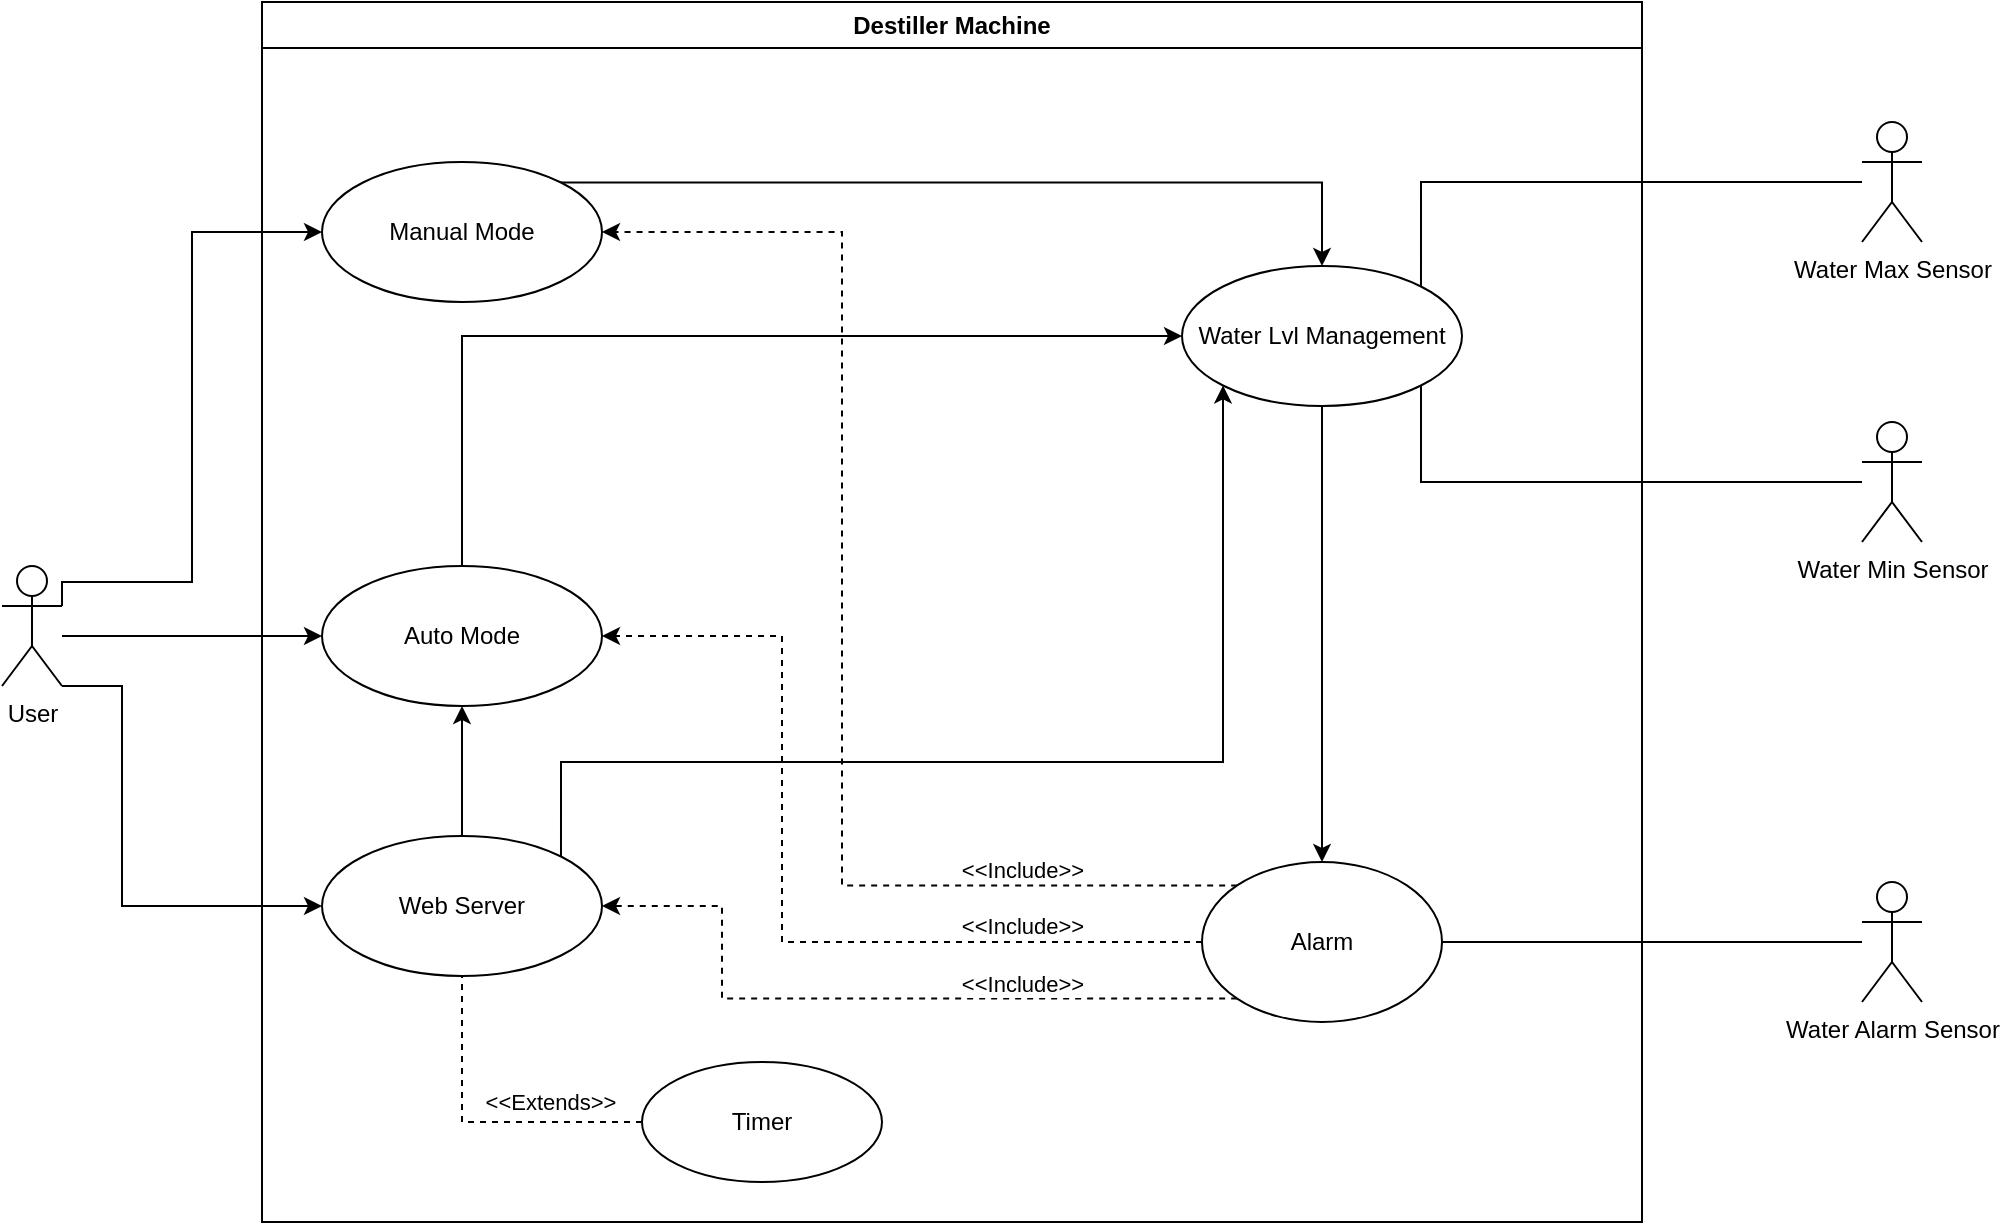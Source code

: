 <mxfile version="24.7.5">
  <diagram name="Page-1" id="02OHLNTuQw8QIuUqoBXK">
    <mxGraphModel dx="1195" dy="703" grid="1" gridSize="10" guides="1" tooltips="1" connect="1" arrows="1" fold="1" page="1" pageScale="1" pageWidth="1920" pageHeight="1200" math="0" shadow="0">
      <root>
        <mxCell id="0" />
        <mxCell id="1" parent="0" />
        <mxCell id="6fuXIlah6um0GtCnstSW-5" value="Destiller Machine" style="swimlane;whiteSpace=wrap;html=1;movable=1;resizable=1;rotatable=1;deletable=1;editable=1;locked=0;connectable=1;container=0;" parent="1" vertex="1">
          <mxGeometry x="250" y="50" width="690" height="610" as="geometry">
            <mxRectangle x="250" y="70" width="140" height="30" as="alternateBounds" />
          </mxGeometry>
        </mxCell>
        <mxCell id="ko4Hbw_O7ks2pbXp4XgB-5" style="edgeStyle=orthogonalEdgeStyle;rounded=0;orthogonalLoop=1;jettySize=auto;html=1;exitX=1;exitY=1;exitDx=0;exitDy=0;exitPerimeter=0;entryX=0;entryY=0.5;entryDx=0;entryDy=0;" parent="6fuXIlah6um0GtCnstSW-5" source="6fuXIlah6um0GtCnstSW-1" target="6fuXIlah6um0GtCnstSW-43" edge="1">
          <mxGeometry relative="1" as="geometry">
            <Array as="points">
              <mxPoint x="-70" y="342" />
              <mxPoint x="-70" y="452" />
            </Array>
          </mxGeometry>
        </mxCell>
        <mxCell id="pkPgyWZfmmGzeD26uBhY-2" style="edgeStyle=orthogonalEdgeStyle;rounded=0;orthogonalLoop=1;jettySize=auto;html=1;entryX=0;entryY=0.5;entryDx=0;entryDy=0;" edge="1" parent="6fuXIlah6um0GtCnstSW-5" source="6fuXIlah6um0GtCnstSW-1" target="6fuXIlah6um0GtCnstSW-4">
          <mxGeometry relative="1" as="geometry">
            <Array as="points">
              <mxPoint x="-70" y="317" />
              <mxPoint x="-70" y="317" />
            </Array>
          </mxGeometry>
        </mxCell>
        <mxCell id="pkPgyWZfmmGzeD26uBhY-3" style="edgeStyle=orthogonalEdgeStyle;rounded=0;orthogonalLoop=1;jettySize=auto;html=1;exitX=1;exitY=0.333;exitDx=0;exitDy=0;exitPerimeter=0;entryX=0;entryY=0.5;entryDx=0;entryDy=0;" edge="1" parent="6fuXIlah6um0GtCnstSW-5" source="6fuXIlah6um0GtCnstSW-1" target="6fuXIlah6um0GtCnstSW-42">
          <mxGeometry relative="1" as="geometry">
            <Array as="points">
              <mxPoint x="-100" y="290" />
              <mxPoint x="-35" y="290" />
              <mxPoint x="-35" y="115" />
            </Array>
          </mxGeometry>
        </mxCell>
        <mxCell id="6fuXIlah6um0GtCnstSW-1" value="User" style="shape=umlActor;verticalLabelPosition=bottom;verticalAlign=top;html=1;outlineConnect=0;" parent="6fuXIlah6um0GtCnstSW-5" vertex="1">
          <mxGeometry x="-130" y="282" width="30" height="60" as="geometry" />
        </mxCell>
        <mxCell id="pkPgyWZfmmGzeD26uBhY-4" style="edgeStyle=orthogonalEdgeStyle;rounded=0;orthogonalLoop=1;jettySize=auto;html=1;entryX=0.5;entryY=0;entryDx=0;entryDy=0;exitX=1;exitY=0;exitDx=0;exitDy=0;" edge="1" parent="6fuXIlah6um0GtCnstSW-5" source="6fuXIlah6um0GtCnstSW-42" target="6fuXIlah6um0GtCnstSW-44">
          <mxGeometry relative="1" as="geometry" />
        </mxCell>
        <mxCell id="6fuXIlah6um0GtCnstSW-42" value="Manual Mode" style="ellipse;whiteSpace=wrap;html=1;" parent="6fuXIlah6um0GtCnstSW-5" vertex="1">
          <mxGeometry x="30" y="80" width="140" height="70" as="geometry" />
        </mxCell>
        <mxCell id="pkPgyWZfmmGzeD26uBhY-5" style="edgeStyle=orthogonalEdgeStyle;rounded=0;orthogonalLoop=1;jettySize=auto;html=1;entryX=0.5;entryY=1;entryDx=0;entryDy=0;" edge="1" parent="6fuXIlah6um0GtCnstSW-5" source="6fuXIlah6um0GtCnstSW-43" target="6fuXIlah6um0GtCnstSW-4">
          <mxGeometry relative="1" as="geometry" />
        </mxCell>
        <mxCell id="pkPgyWZfmmGzeD26uBhY-6" style="edgeStyle=orthogonalEdgeStyle;rounded=0;orthogonalLoop=1;jettySize=auto;html=1;exitX=1;exitY=0;exitDx=0;exitDy=0;entryX=0;entryY=1;entryDx=0;entryDy=0;" edge="1" parent="6fuXIlah6um0GtCnstSW-5" source="6fuXIlah6um0GtCnstSW-43" target="6fuXIlah6um0GtCnstSW-44">
          <mxGeometry relative="1" as="geometry">
            <Array as="points">
              <mxPoint x="150" y="380" />
              <mxPoint x="480" y="380" />
            </Array>
          </mxGeometry>
        </mxCell>
        <mxCell id="6fuXIlah6um0GtCnstSW-43" value="Web Server" style="ellipse;whiteSpace=wrap;html=1;" parent="6fuXIlah6um0GtCnstSW-5" vertex="1">
          <mxGeometry x="30" y="417" width="140" height="70" as="geometry" />
        </mxCell>
        <mxCell id="6fuXIlah6um0GtCnstSW-4" value="Auto Mode" style="ellipse;whiteSpace=wrap;html=1;" parent="6fuXIlah6um0GtCnstSW-5" vertex="1">
          <mxGeometry x="30" y="282" width="140" height="70" as="geometry" />
        </mxCell>
        <mxCell id="6fuXIlah6um0GtCnstSW-51" style="edgeStyle=orthogonalEdgeStyle;rounded=0;orthogonalLoop=1;jettySize=auto;html=1;entryX=0.5;entryY=0;entryDx=0;entryDy=0;endArrow=none;endFill=0;startArrow=classic;startFill=1;" parent="6fuXIlah6um0GtCnstSW-5" source="6fuXIlah6um0GtCnstSW-44" target="6fuXIlah6um0GtCnstSW-4" edge="1">
          <mxGeometry relative="1" as="geometry" />
        </mxCell>
        <mxCell id="6fuXIlah6um0GtCnstSW-44" value="Water Lvl Management" style="ellipse;whiteSpace=wrap;html=1;" parent="6fuXIlah6um0GtCnstSW-5" vertex="1">
          <mxGeometry x="460" y="132" width="140" height="70" as="geometry" />
        </mxCell>
        <mxCell id="6fuXIlah6um0GtCnstSW-47" style="edgeStyle=orthogonalEdgeStyle;rounded=0;orthogonalLoop=1;jettySize=auto;html=1;entryX=1;entryY=1;entryDx=0;entryDy=0;endArrow=none;endFill=0;" parent="6fuXIlah6um0GtCnstSW-5" source="6fuXIlah6um0GtCnstSW-8" target="6fuXIlah6um0GtCnstSW-44" edge="1">
          <mxGeometry relative="1" as="geometry" />
        </mxCell>
        <mxCell id="6fuXIlah6um0GtCnstSW-8" value="Water Min Sensor" style="shape=umlActor;verticalLabelPosition=bottom;verticalAlign=top;html=1;outlineConnect=0;" parent="6fuXIlah6um0GtCnstSW-5" vertex="1">
          <mxGeometry x="800" y="210" width="30" height="60" as="geometry" />
        </mxCell>
        <mxCell id="6fuXIlah6um0GtCnstSW-46" style="edgeStyle=orthogonalEdgeStyle;rounded=0;orthogonalLoop=1;jettySize=auto;html=1;entryX=1;entryY=0;entryDx=0;entryDy=0;endArrow=none;endFill=0;" parent="6fuXIlah6um0GtCnstSW-5" source="6fuXIlah6um0GtCnstSW-10" target="6fuXIlah6um0GtCnstSW-44" edge="1">
          <mxGeometry relative="1" as="geometry" />
        </mxCell>
        <mxCell id="6fuXIlah6um0GtCnstSW-10" value="Water Max Sensor" style="shape=umlActor;verticalLabelPosition=bottom;verticalAlign=top;html=1;outlineConnect=0;" parent="6fuXIlah6um0GtCnstSW-5" vertex="1">
          <mxGeometry x="800" y="60" width="30" height="60" as="geometry" />
        </mxCell>
        <mxCell id="6fuXIlah6um0GtCnstSW-45" style="edgeStyle=orthogonalEdgeStyle;rounded=0;orthogonalLoop=1;jettySize=auto;html=1;entryX=1;entryY=0.5;entryDx=0;entryDy=0;endArrow=none;endFill=0;" parent="6fuXIlah6um0GtCnstSW-5" source="6fuXIlah6um0GtCnstSW-12" target="6fuXIlah6um0GtCnstSW-39" edge="1">
          <mxGeometry relative="1" as="geometry" />
        </mxCell>
        <mxCell id="6fuXIlah6um0GtCnstSW-12" value="Water Alarm Sensor" style="shape=umlActor;verticalLabelPosition=bottom;verticalAlign=top;html=1;outlineConnect=0;" parent="6fuXIlah6um0GtCnstSW-5" vertex="1">
          <mxGeometry x="800" y="440" width="30" height="60" as="geometry" />
        </mxCell>
        <mxCell id="6fuXIlah6um0GtCnstSW-48" style="edgeStyle=orthogonalEdgeStyle;rounded=0;orthogonalLoop=1;jettySize=auto;html=1;entryX=1;entryY=0.5;entryDx=0;entryDy=0;exitX=0;exitY=0;exitDx=0;exitDy=0;startArrow=none;startFill=0;endArrow=classic;endFill=1;dashed=1;" parent="6fuXIlah6um0GtCnstSW-5" source="6fuXIlah6um0GtCnstSW-39" target="6fuXIlah6um0GtCnstSW-42" edge="1">
          <mxGeometry relative="1" as="geometry">
            <Array as="points">
              <mxPoint x="290" y="442" />
              <mxPoint x="290" y="115" />
            </Array>
          </mxGeometry>
        </mxCell>
        <mxCell id="tcUlLG25VOTnAEgbLt3c-2" value="&amp;lt;&amp;lt;Include&amp;gt;&amp;gt;" style="edgeLabel;html=1;align=center;verticalAlign=middle;resizable=0;points=[];" parent="6fuXIlah6um0GtCnstSW-48" vertex="1" connectable="0">
          <mxGeometry x="-0.494" relative="1" as="geometry">
            <mxPoint x="55" y="-8" as="offset" />
          </mxGeometry>
        </mxCell>
        <mxCell id="6fuXIlah6um0GtCnstSW-49" style="edgeStyle=orthogonalEdgeStyle;rounded=0;orthogonalLoop=1;jettySize=auto;html=1;entryX=1;entryY=0.5;entryDx=0;entryDy=0;startArrow=none;startFill=0;endArrow=classic;endFill=1;dashed=1;" parent="6fuXIlah6um0GtCnstSW-5" source="6fuXIlah6um0GtCnstSW-39" target="6fuXIlah6um0GtCnstSW-4" edge="1">
          <mxGeometry relative="1" as="geometry">
            <Array as="points">
              <mxPoint x="260" y="470" />
              <mxPoint x="260" y="317" />
            </Array>
          </mxGeometry>
        </mxCell>
        <mxCell id="tcUlLG25VOTnAEgbLt3c-3" value="&amp;lt;&amp;lt;Include&amp;gt;&amp;gt;" style="edgeLabel;html=1;align=center;verticalAlign=middle;resizable=0;points=[];" parent="6fuXIlah6um0GtCnstSW-49" vertex="1" connectable="0">
          <mxGeometry x="-0.452" relative="1" as="geometry">
            <mxPoint x="34" y="-8" as="offset" />
          </mxGeometry>
        </mxCell>
        <mxCell id="6fuXIlah6um0GtCnstSW-50" style="edgeStyle=orthogonalEdgeStyle;rounded=0;orthogonalLoop=1;jettySize=auto;html=1;exitX=0;exitY=1;exitDx=0;exitDy=0;entryX=1;entryY=0.5;entryDx=0;entryDy=0;startArrow=none;startFill=0;endArrow=classic;endFill=1;dashed=1;" parent="6fuXIlah6um0GtCnstSW-5" source="6fuXIlah6um0GtCnstSW-39" target="6fuXIlah6um0GtCnstSW-43" edge="1">
          <mxGeometry relative="1" as="geometry">
            <Array as="points">
              <mxPoint x="230" y="498" />
              <mxPoint x="230" y="452" />
            </Array>
          </mxGeometry>
        </mxCell>
        <mxCell id="tcUlLG25VOTnAEgbLt3c-4" value="&amp;lt;&amp;lt;Include&amp;gt;&amp;gt;" style="edgeLabel;html=1;align=center;verticalAlign=middle;resizable=0;points=[];" parent="6fuXIlah6um0GtCnstSW-50" vertex="1" connectable="0">
          <mxGeometry x="-0.234" y="-1" relative="1" as="geometry">
            <mxPoint x="32" y="-7" as="offset" />
          </mxGeometry>
        </mxCell>
        <mxCell id="6fuXIlah6um0GtCnstSW-39" value="Alarm" style="ellipse;whiteSpace=wrap;html=1;" parent="6fuXIlah6um0GtCnstSW-5" vertex="1">
          <mxGeometry x="470" y="430" width="120" height="80" as="geometry" />
        </mxCell>
        <mxCell id="tcUlLG25VOTnAEgbLt3c-1" style="edgeStyle=orthogonalEdgeStyle;rounded=0;orthogonalLoop=1;jettySize=auto;html=1;entryX=0.5;entryY=1;entryDx=0;entryDy=0;startArrow=classic;startFill=1;endArrow=none;endFill=0;" parent="6fuXIlah6um0GtCnstSW-5" source="6fuXIlah6um0GtCnstSW-39" target="6fuXIlah6um0GtCnstSW-44" edge="1">
          <mxGeometry relative="1" as="geometry" />
        </mxCell>
        <mxCell id="pkPgyWZfmmGzeD26uBhY-7" value="Timer" style="ellipse;whiteSpace=wrap;html=1;" vertex="1" parent="6fuXIlah6um0GtCnstSW-5">
          <mxGeometry x="190" y="530" width="120" height="60" as="geometry" />
        </mxCell>
        <mxCell id="pkPgyWZfmmGzeD26uBhY-9" value="" style="endArrow=none;dashed=1;html=1;rounded=0;entryX=0.5;entryY=1;entryDx=0;entryDy=0;exitX=0;exitY=0.5;exitDx=0;exitDy=0;" edge="1" parent="6fuXIlah6um0GtCnstSW-5" source="pkPgyWZfmmGzeD26uBhY-7" target="6fuXIlah6um0GtCnstSW-43">
          <mxGeometry width="50" height="50" relative="1" as="geometry">
            <mxPoint x="340" y="220" as="sourcePoint" />
            <mxPoint x="390" y="170" as="targetPoint" />
            <Array as="points">
              <mxPoint x="100" y="560" />
            </Array>
          </mxGeometry>
        </mxCell>
        <mxCell id="pkPgyWZfmmGzeD26uBhY-10" value="&amp;lt;&amp;lt;Extends&amp;gt;&amp;gt;" style="edgeLabel;html=1;align=center;verticalAlign=middle;resizable=0;points=[];" vertex="1" connectable="0" parent="pkPgyWZfmmGzeD26uBhY-9">
          <mxGeometry x="0.361" relative="1" as="geometry">
            <mxPoint x="44" y="11" as="offset" />
          </mxGeometry>
        </mxCell>
      </root>
    </mxGraphModel>
  </diagram>
</mxfile>
